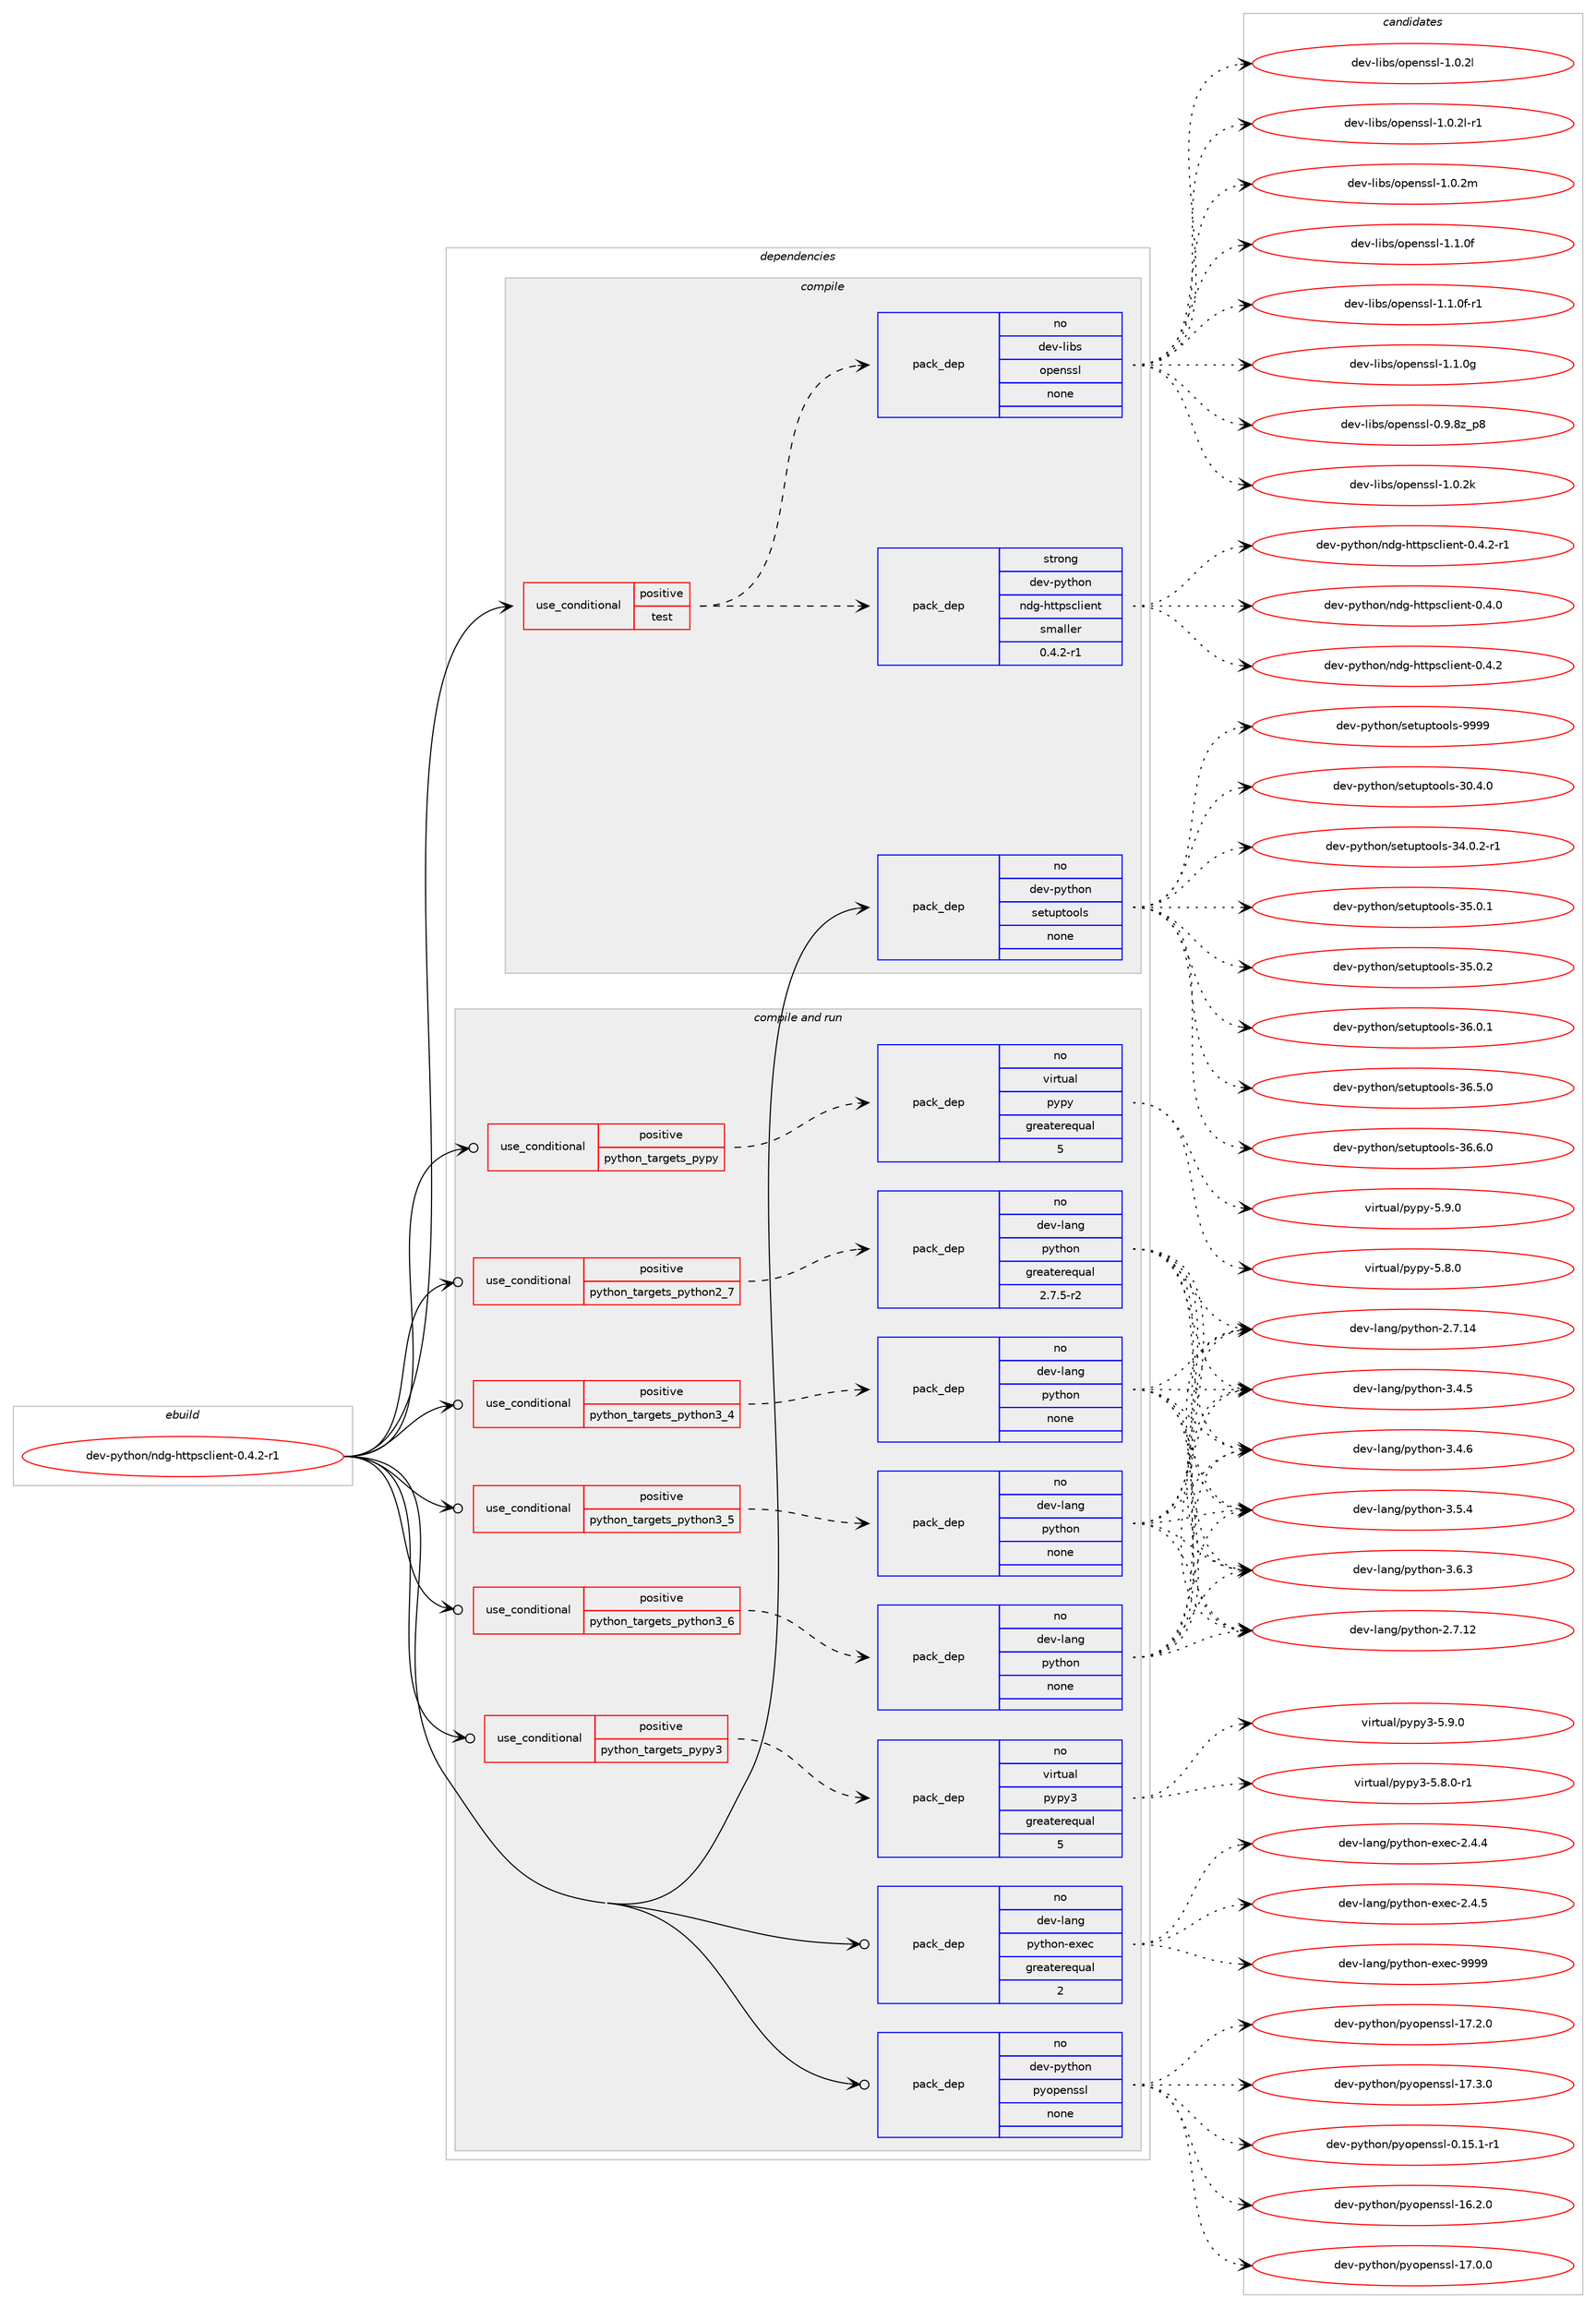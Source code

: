 digraph prolog {

# *************
# Graph options
# *************

newrank=true;
concentrate=true;
compound=true;
graph [rankdir=LR,fontname=Helvetica,fontsize=10,ranksep=1.5];#, ranksep=2.5, nodesep=0.2];
edge  [arrowhead=vee];
node  [fontname=Helvetica,fontsize=10];

# **********
# The ebuild
# **********

subgraph cluster_leftcol {
color=gray;
rank=same;
label=<<i>ebuild</i>>;
id [label="dev-python/ndg-httpsclient-0.4.2-r1", color=red, width=4, href="../dev-python/ndg-httpsclient-0.4.2-r1.svg"];
}

# ****************
# The dependencies
# ****************

subgraph cluster_midcol {
color=gray;
label=<<i>dependencies</i>>;
subgraph cluster_compile {
fillcolor="#eeeeee";
style=filled;
label=<<i>compile</i>>;
subgraph cond35931 {
dependency167618 [label=<<TABLE BORDER="0" CELLBORDER="1" CELLSPACING="0" CELLPADDING="4"><TR><TD ROWSPAN="3" CELLPADDING="10">use_conditional</TD></TR><TR><TD>positive</TD></TR><TR><TD>test</TD></TR></TABLE>>, shape=none, color=red];
subgraph pack127832 {
dependency167619 [label=<<TABLE BORDER="0" CELLBORDER="1" CELLSPACING="0" CELLPADDING="4" WIDTH="220"><TR><TD ROWSPAN="6" CELLPADDING="30">pack_dep</TD></TR><TR><TD WIDTH="110">strong</TD></TR><TR><TD>dev-python</TD></TR><TR><TD>ndg-httpsclient</TD></TR><TR><TD>smaller</TD></TR><TR><TD>0.4.2-r1</TD></TR></TABLE>>, shape=none, color=blue];
}
dependency167618:e -> dependency167619:w [weight=20,style="dashed",arrowhead="vee"];
subgraph pack127833 {
dependency167620 [label=<<TABLE BORDER="0" CELLBORDER="1" CELLSPACING="0" CELLPADDING="4" WIDTH="220"><TR><TD ROWSPAN="6" CELLPADDING="30">pack_dep</TD></TR><TR><TD WIDTH="110">no</TD></TR><TR><TD>dev-libs</TD></TR><TR><TD>openssl</TD></TR><TR><TD>none</TD></TR><TR><TD></TD></TR></TABLE>>, shape=none, color=blue];
}
dependency167618:e -> dependency167620:w [weight=20,style="dashed",arrowhead="vee"];
}
id:e -> dependency167618:w [weight=20,style="solid",arrowhead="vee"];
subgraph pack127834 {
dependency167621 [label=<<TABLE BORDER="0" CELLBORDER="1" CELLSPACING="0" CELLPADDING="4" WIDTH="220"><TR><TD ROWSPAN="6" CELLPADDING="30">pack_dep</TD></TR><TR><TD WIDTH="110">no</TD></TR><TR><TD>dev-python</TD></TR><TR><TD>setuptools</TD></TR><TR><TD>none</TD></TR><TR><TD></TD></TR></TABLE>>, shape=none, color=blue];
}
id:e -> dependency167621:w [weight=20,style="solid",arrowhead="vee"];
}
subgraph cluster_compileandrun {
fillcolor="#eeeeee";
style=filled;
label=<<i>compile and run</i>>;
subgraph cond35932 {
dependency167622 [label=<<TABLE BORDER="0" CELLBORDER="1" CELLSPACING="0" CELLPADDING="4"><TR><TD ROWSPAN="3" CELLPADDING="10">use_conditional</TD></TR><TR><TD>positive</TD></TR><TR><TD>python_targets_pypy</TD></TR></TABLE>>, shape=none, color=red];
subgraph pack127835 {
dependency167623 [label=<<TABLE BORDER="0" CELLBORDER="1" CELLSPACING="0" CELLPADDING="4" WIDTH="220"><TR><TD ROWSPAN="6" CELLPADDING="30">pack_dep</TD></TR><TR><TD WIDTH="110">no</TD></TR><TR><TD>virtual</TD></TR><TR><TD>pypy</TD></TR><TR><TD>greaterequal</TD></TR><TR><TD>5</TD></TR></TABLE>>, shape=none, color=blue];
}
dependency167622:e -> dependency167623:w [weight=20,style="dashed",arrowhead="vee"];
}
id:e -> dependency167622:w [weight=20,style="solid",arrowhead="odotvee"];
subgraph cond35933 {
dependency167624 [label=<<TABLE BORDER="0" CELLBORDER="1" CELLSPACING="0" CELLPADDING="4"><TR><TD ROWSPAN="3" CELLPADDING="10">use_conditional</TD></TR><TR><TD>positive</TD></TR><TR><TD>python_targets_pypy3</TD></TR></TABLE>>, shape=none, color=red];
subgraph pack127836 {
dependency167625 [label=<<TABLE BORDER="0" CELLBORDER="1" CELLSPACING="0" CELLPADDING="4" WIDTH="220"><TR><TD ROWSPAN="6" CELLPADDING="30">pack_dep</TD></TR><TR><TD WIDTH="110">no</TD></TR><TR><TD>virtual</TD></TR><TR><TD>pypy3</TD></TR><TR><TD>greaterequal</TD></TR><TR><TD>5</TD></TR></TABLE>>, shape=none, color=blue];
}
dependency167624:e -> dependency167625:w [weight=20,style="dashed",arrowhead="vee"];
}
id:e -> dependency167624:w [weight=20,style="solid",arrowhead="odotvee"];
subgraph cond35934 {
dependency167626 [label=<<TABLE BORDER="0" CELLBORDER="1" CELLSPACING="0" CELLPADDING="4"><TR><TD ROWSPAN="3" CELLPADDING="10">use_conditional</TD></TR><TR><TD>positive</TD></TR><TR><TD>python_targets_python2_7</TD></TR></TABLE>>, shape=none, color=red];
subgraph pack127837 {
dependency167627 [label=<<TABLE BORDER="0" CELLBORDER="1" CELLSPACING="0" CELLPADDING="4" WIDTH="220"><TR><TD ROWSPAN="6" CELLPADDING="30">pack_dep</TD></TR><TR><TD WIDTH="110">no</TD></TR><TR><TD>dev-lang</TD></TR><TR><TD>python</TD></TR><TR><TD>greaterequal</TD></TR><TR><TD>2.7.5-r2</TD></TR></TABLE>>, shape=none, color=blue];
}
dependency167626:e -> dependency167627:w [weight=20,style="dashed",arrowhead="vee"];
}
id:e -> dependency167626:w [weight=20,style="solid",arrowhead="odotvee"];
subgraph cond35935 {
dependency167628 [label=<<TABLE BORDER="0" CELLBORDER="1" CELLSPACING="0" CELLPADDING="4"><TR><TD ROWSPAN="3" CELLPADDING="10">use_conditional</TD></TR><TR><TD>positive</TD></TR><TR><TD>python_targets_python3_4</TD></TR></TABLE>>, shape=none, color=red];
subgraph pack127838 {
dependency167629 [label=<<TABLE BORDER="0" CELLBORDER="1" CELLSPACING="0" CELLPADDING="4" WIDTH="220"><TR><TD ROWSPAN="6" CELLPADDING="30">pack_dep</TD></TR><TR><TD WIDTH="110">no</TD></TR><TR><TD>dev-lang</TD></TR><TR><TD>python</TD></TR><TR><TD>none</TD></TR><TR><TD></TD></TR></TABLE>>, shape=none, color=blue];
}
dependency167628:e -> dependency167629:w [weight=20,style="dashed",arrowhead="vee"];
}
id:e -> dependency167628:w [weight=20,style="solid",arrowhead="odotvee"];
subgraph cond35936 {
dependency167630 [label=<<TABLE BORDER="0" CELLBORDER="1" CELLSPACING="0" CELLPADDING="4"><TR><TD ROWSPAN="3" CELLPADDING="10">use_conditional</TD></TR><TR><TD>positive</TD></TR><TR><TD>python_targets_python3_5</TD></TR></TABLE>>, shape=none, color=red];
subgraph pack127839 {
dependency167631 [label=<<TABLE BORDER="0" CELLBORDER="1" CELLSPACING="0" CELLPADDING="4" WIDTH="220"><TR><TD ROWSPAN="6" CELLPADDING="30">pack_dep</TD></TR><TR><TD WIDTH="110">no</TD></TR><TR><TD>dev-lang</TD></TR><TR><TD>python</TD></TR><TR><TD>none</TD></TR><TR><TD></TD></TR></TABLE>>, shape=none, color=blue];
}
dependency167630:e -> dependency167631:w [weight=20,style="dashed",arrowhead="vee"];
}
id:e -> dependency167630:w [weight=20,style="solid",arrowhead="odotvee"];
subgraph cond35937 {
dependency167632 [label=<<TABLE BORDER="0" CELLBORDER="1" CELLSPACING="0" CELLPADDING="4"><TR><TD ROWSPAN="3" CELLPADDING="10">use_conditional</TD></TR><TR><TD>positive</TD></TR><TR><TD>python_targets_python3_6</TD></TR></TABLE>>, shape=none, color=red];
subgraph pack127840 {
dependency167633 [label=<<TABLE BORDER="0" CELLBORDER="1" CELLSPACING="0" CELLPADDING="4" WIDTH="220"><TR><TD ROWSPAN="6" CELLPADDING="30">pack_dep</TD></TR><TR><TD WIDTH="110">no</TD></TR><TR><TD>dev-lang</TD></TR><TR><TD>python</TD></TR><TR><TD>none</TD></TR><TR><TD></TD></TR></TABLE>>, shape=none, color=blue];
}
dependency167632:e -> dependency167633:w [weight=20,style="dashed",arrowhead="vee"];
}
id:e -> dependency167632:w [weight=20,style="solid",arrowhead="odotvee"];
subgraph pack127841 {
dependency167634 [label=<<TABLE BORDER="0" CELLBORDER="1" CELLSPACING="0" CELLPADDING="4" WIDTH="220"><TR><TD ROWSPAN="6" CELLPADDING="30">pack_dep</TD></TR><TR><TD WIDTH="110">no</TD></TR><TR><TD>dev-lang</TD></TR><TR><TD>python-exec</TD></TR><TR><TD>greaterequal</TD></TR><TR><TD>2</TD></TR></TABLE>>, shape=none, color=blue];
}
id:e -> dependency167634:w [weight=20,style="solid",arrowhead="odotvee"];
subgraph pack127842 {
dependency167635 [label=<<TABLE BORDER="0" CELLBORDER="1" CELLSPACING="0" CELLPADDING="4" WIDTH="220"><TR><TD ROWSPAN="6" CELLPADDING="30">pack_dep</TD></TR><TR><TD WIDTH="110">no</TD></TR><TR><TD>dev-python</TD></TR><TR><TD>pyopenssl</TD></TR><TR><TD>none</TD></TR><TR><TD></TD></TR></TABLE>>, shape=none, color=blue];
}
id:e -> dependency167635:w [weight=20,style="solid",arrowhead="odotvee"];
}
subgraph cluster_run {
fillcolor="#eeeeee";
style=filled;
label=<<i>run</i>>;
}
}

# **************
# The candidates
# **************

subgraph cluster_choices {
rank=same;
color=gray;
label=<<i>candidates</i>>;

subgraph choice127832 {
color=black;
nodesep=1;
choice10010111845112121116104111110471101001034510411611611211599108105101110116454846524648 [label="dev-python/ndg-httpsclient-0.4.0", color=red, width=4,href="../dev-python/ndg-httpsclient-0.4.0.svg"];
choice10010111845112121116104111110471101001034510411611611211599108105101110116454846524650 [label="dev-python/ndg-httpsclient-0.4.2", color=red, width=4,href="../dev-python/ndg-httpsclient-0.4.2.svg"];
choice100101118451121211161041111104711010010345104116116112115991081051011101164548465246504511449 [label="dev-python/ndg-httpsclient-0.4.2-r1", color=red, width=4,href="../dev-python/ndg-httpsclient-0.4.2-r1.svg"];
dependency167619:e -> choice10010111845112121116104111110471101001034510411611611211599108105101110116454846524648:w [style=dotted,weight="100"];
dependency167619:e -> choice10010111845112121116104111110471101001034510411611611211599108105101110116454846524650:w [style=dotted,weight="100"];
dependency167619:e -> choice100101118451121211161041111104711010010345104116116112115991081051011101164548465246504511449:w [style=dotted,weight="100"];
}
subgraph choice127833 {
color=black;
nodesep=1;
choice1001011184510810598115471111121011101151151084548465746561229511256 [label="dev-libs/openssl-0.9.8z_p8", color=red, width=4,href="../dev-libs/openssl-0.9.8z_p8.svg"];
choice100101118451081059811547111112101110115115108454946484650107 [label="dev-libs/openssl-1.0.2k", color=red, width=4,href="../dev-libs/openssl-1.0.2k.svg"];
choice100101118451081059811547111112101110115115108454946484650108 [label="dev-libs/openssl-1.0.2l", color=red, width=4,href="../dev-libs/openssl-1.0.2l.svg"];
choice1001011184510810598115471111121011101151151084549464846501084511449 [label="dev-libs/openssl-1.0.2l-r1", color=red, width=4,href="../dev-libs/openssl-1.0.2l-r1.svg"];
choice100101118451081059811547111112101110115115108454946484650109 [label="dev-libs/openssl-1.0.2m", color=red, width=4,href="../dev-libs/openssl-1.0.2m.svg"];
choice100101118451081059811547111112101110115115108454946494648102 [label="dev-libs/openssl-1.1.0f", color=red, width=4,href="../dev-libs/openssl-1.1.0f.svg"];
choice1001011184510810598115471111121011101151151084549464946481024511449 [label="dev-libs/openssl-1.1.0f-r1", color=red, width=4,href="../dev-libs/openssl-1.1.0f-r1.svg"];
choice100101118451081059811547111112101110115115108454946494648103 [label="dev-libs/openssl-1.1.0g", color=red, width=4,href="../dev-libs/openssl-1.1.0g.svg"];
dependency167620:e -> choice1001011184510810598115471111121011101151151084548465746561229511256:w [style=dotted,weight="100"];
dependency167620:e -> choice100101118451081059811547111112101110115115108454946484650107:w [style=dotted,weight="100"];
dependency167620:e -> choice100101118451081059811547111112101110115115108454946484650108:w [style=dotted,weight="100"];
dependency167620:e -> choice1001011184510810598115471111121011101151151084549464846501084511449:w [style=dotted,weight="100"];
dependency167620:e -> choice100101118451081059811547111112101110115115108454946484650109:w [style=dotted,weight="100"];
dependency167620:e -> choice100101118451081059811547111112101110115115108454946494648102:w [style=dotted,weight="100"];
dependency167620:e -> choice1001011184510810598115471111121011101151151084549464946481024511449:w [style=dotted,weight="100"];
dependency167620:e -> choice100101118451081059811547111112101110115115108454946494648103:w [style=dotted,weight="100"];
}
subgraph choice127834 {
color=black;
nodesep=1;
choice100101118451121211161041111104711510111611711211611111110811545514846524648 [label="dev-python/setuptools-30.4.0", color=red, width=4,href="../dev-python/setuptools-30.4.0.svg"];
choice1001011184511212111610411111047115101116117112116111111108115455152464846504511449 [label="dev-python/setuptools-34.0.2-r1", color=red, width=4,href="../dev-python/setuptools-34.0.2-r1.svg"];
choice100101118451121211161041111104711510111611711211611111110811545515346484649 [label="dev-python/setuptools-35.0.1", color=red, width=4,href="../dev-python/setuptools-35.0.1.svg"];
choice100101118451121211161041111104711510111611711211611111110811545515346484650 [label="dev-python/setuptools-35.0.2", color=red, width=4,href="../dev-python/setuptools-35.0.2.svg"];
choice100101118451121211161041111104711510111611711211611111110811545515446484649 [label="dev-python/setuptools-36.0.1", color=red, width=4,href="../dev-python/setuptools-36.0.1.svg"];
choice100101118451121211161041111104711510111611711211611111110811545515446534648 [label="dev-python/setuptools-36.5.0", color=red, width=4,href="../dev-python/setuptools-36.5.0.svg"];
choice100101118451121211161041111104711510111611711211611111110811545515446544648 [label="dev-python/setuptools-36.6.0", color=red, width=4,href="../dev-python/setuptools-36.6.0.svg"];
choice10010111845112121116104111110471151011161171121161111111081154557575757 [label="dev-python/setuptools-9999", color=red, width=4,href="../dev-python/setuptools-9999.svg"];
dependency167621:e -> choice100101118451121211161041111104711510111611711211611111110811545514846524648:w [style=dotted,weight="100"];
dependency167621:e -> choice1001011184511212111610411111047115101116117112116111111108115455152464846504511449:w [style=dotted,weight="100"];
dependency167621:e -> choice100101118451121211161041111104711510111611711211611111110811545515346484649:w [style=dotted,weight="100"];
dependency167621:e -> choice100101118451121211161041111104711510111611711211611111110811545515346484650:w [style=dotted,weight="100"];
dependency167621:e -> choice100101118451121211161041111104711510111611711211611111110811545515446484649:w [style=dotted,weight="100"];
dependency167621:e -> choice100101118451121211161041111104711510111611711211611111110811545515446534648:w [style=dotted,weight="100"];
dependency167621:e -> choice100101118451121211161041111104711510111611711211611111110811545515446544648:w [style=dotted,weight="100"];
dependency167621:e -> choice10010111845112121116104111110471151011161171121161111111081154557575757:w [style=dotted,weight="100"];
}
subgraph choice127835 {
color=black;
nodesep=1;
choice1181051141161179710847112121112121455346564648 [label="virtual/pypy-5.8.0", color=red, width=4,href="../virtual/pypy-5.8.0.svg"];
choice1181051141161179710847112121112121455346574648 [label="virtual/pypy-5.9.0", color=red, width=4,href="../virtual/pypy-5.9.0.svg"];
dependency167623:e -> choice1181051141161179710847112121112121455346564648:w [style=dotted,weight="100"];
dependency167623:e -> choice1181051141161179710847112121112121455346574648:w [style=dotted,weight="100"];
}
subgraph choice127836 {
color=black;
nodesep=1;
choice1181051141161179710847112121112121514553465646484511449 [label="virtual/pypy3-5.8.0-r1", color=red, width=4,href="../virtual/pypy3-5.8.0-r1.svg"];
choice118105114116117971084711212111212151455346574648 [label="virtual/pypy3-5.9.0", color=red, width=4,href="../virtual/pypy3-5.9.0.svg"];
dependency167625:e -> choice1181051141161179710847112121112121514553465646484511449:w [style=dotted,weight="100"];
dependency167625:e -> choice118105114116117971084711212111212151455346574648:w [style=dotted,weight="100"];
}
subgraph choice127837 {
color=black;
nodesep=1;
choice10010111845108971101034711212111610411111045504655464950 [label="dev-lang/python-2.7.12", color=red, width=4,href="../dev-lang/python-2.7.12.svg"];
choice10010111845108971101034711212111610411111045504655464952 [label="dev-lang/python-2.7.14", color=red, width=4,href="../dev-lang/python-2.7.14.svg"];
choice100101118451089711010347112121116104111110455146524653 [label="dev-lang/python-3.4.5", color=red, width=4,href="../dev-lang/python-3.4.5.svg"];
choice100101118451089711010347112121116104111110455146524654 [label="dev-lang/python-3.4.6", color=red, width=4,href="../dev-lang/python-3.4.6.svg"];
choice100101118451089711010347112121116104111110455146534652 [label="dev-lang/python-3.5.4", color=red, width=4,href="../dev-lang/python-3.5.4.svg"];
choice100101118451089711010347112121116104111110455146544651 [label="dev-lang/python-3.6.3", color=red, width=4,href="../dev-lang/python-3.6.3.svg"];
dependency167627:e -> choice10010111845108971101034711212111610411111045504655464950:w [style=dotted,weight="100"];
dependency167627:e -> choice10010111845108971101034711212111610411111045504655464952:w [style=dotted,weight="100"];
dependency167627:e -> choice100101118451089711010347112121116104111110455146524653:w [style=dotted,weight="100"];
dependency167627:e -> choice100101118451089711010347112121116104111110455146524654:w [style=dotted,weight="100"];
dependency167627:e -> choice100101118451089711010347112121116104111110455146534652:w [style=dotted,weight="100"];
dependency167627:e -> choice100101118451089711010347112121116104111110455146544651:w [style=dotted,weight="100"];
}
subgraph choice127838 {
color=black;
nodesep=1;
choice10010111845108971101034711212111610411111045504655464950 [label="dev-lang/python-2.7.12", color=red, width=4,href="../dev-lang/python-2.7.12.svg"];
choice10010111845108971101034711212111610411111045504655464952 [label="dev-lang/python-2.7.14", color=red, width=4,href="../dev-lang/python-2.7.14.svg"];
choice100101118451089711010347112121116104111110455146524653 [label="dev-lang/python-3.4.5", color=red, width=4,href="../dev-lang/python-3.4.5.svg"];
choice100101118451089711010347112121116104111110455146524654 [label="dev-lang/python-3.4.6", color=red, width=4,href="../dev-lang/python-3.4.6.svg"];
choice100101118451089711010347112121116104111110455146534652 [label="dev-lang/python-3.5.4", color=red, width=4,href="../dev-lang/python-3.5.4.svg"];
choice100101118451089711010347112121116104111110455146544651 [label="dev-lang/python-3.6.3", color=red, width=4,href="../dev-lang/python-3.6.3.svg"];
dependency167629:e -> choice10010111845108971101034711212111610411111045504655464950:w [style=dotted,weight="100"];
dependency167629:e -> choice10010111845108971101034711212111610411111045504655464952:w [style=dotted,weight="100"];
dependency167629:e -> choice100101118451089711010347112121116104111110455146524653:w [style=dotted,weight="100"];
dependency167629:e -> choice100101118451089711010347112121116104111110455146524654:w [style=dotted,weight="100"];
dependency167629:e -> choice100101118451089711010347112121116104111110455146534652:w [style=dotted,weight="100"];
dependency167629:e -> choice100101118451089711010347112121116104111110455146544651:w [style=dotted,weight="100"];
}
subgraph choice127839 {
color=black;
nodesep=1;
choice10010111845108971101034711212111610411111045504655464950 [label="dev-lang/python-2.7.12", color=red, width=4,href="../dev-lang/python-2.7.12.svg"];
choice10010111845108971101034711212111610411111045504655464952 [label="dev-lang/python-2.7.14", color=red, width=4,href="../dev-lang/python-2.7.14.svg"];
choice100101118451089711010347112121116104111110455146524653 [label="dev-lang/python-3.4.5", color=red, width=4,href="../dev-lang/python-3.4.5.svg"];
choice100101118451089711010347112121116104111110455146524654 [label="dev-lang/python-3.4.6", color=red, width=4,href="../dev-lang/python-3.4.6.svg"];
choice100101118451089711010347112121116104111110455146534652 [label="dev-lang/python-3.5.4", color=red, width=4,href="../dev-lang/python-3.5.4.svg"];
choice100101118451089711010347112121116104111110455146544651 [label="dev-lang/python-3.6.3", color=red, width=4,href="../dev-lang/python-3.6.3.svg"];
dependency167631:e -> choice10010111845108971101034711212111610411111045504655464950:w [style=dotted,weight="100"];
dependency167631:e -> choice10010111845108971101034711212111610411111045504655464952:w [style=dotted,weight="100"];
dependency167631:e -> choice100101118451089711010347112121116104111110455146524653:w [style=dotted,weight="100"];
dependency167631:e -> choice100101118451089711010347112121116104111110455146524654:w [style=dotted,weight="100"];
dependency167631:e -> choice100101118451089711010347112121116104111110455146534652:w [style=dotted,weight="100"];
dependency167631:e -> choice100101118451089711010347112121116104111110455146544651:w [style=dotted,weight="100"];
}
subgraph choice127840 {
color=black;
nodesep=1;
choice10010111845108971101034711212111610411111045504655464950 [label="dev-lang/python-2.7.12", color=red, width=4,href="../dev-lang/python-2.7.12.svg"];
choice10010111845108971101034711212111610411111045504655464952 [label="dev-lang/python-2.7.14", color=red, width=4,href="../dev-lang/python-2.7.14.svg"];
choice100101118451089711010347112121116104111110455146524653 [label="dev-lang/python-3.4.5", color=red, width=4,href="../dev-lang/python-3.4.5.svg"];
choice100101118451089711010347112121116104111110455146524654 [label="dev-lang/python-3.4.6", color=red, width=4,href="../dev-lang/python-3.4.6.svg"];
choice100101118451089711010347112121116104111110455146534652 [label="dev-lang/python-3.5.4", color=red, width=4,href="../dev-lang/python-3.5.4.svg"];
choice100101118451089711010347112121116104111110455146544651 [label="dev-lang/python-3.6.3", color=red, width=4,href="../dev-lang/python-3.6.3.svg"];
dependency167633:e -> choice10010111845108971101034711212111610411111045504655464950:w [style=dotted,weight="100"];
dependency167633:e -> choice10010111845108971101034711212111610411111045504655464952:w [style=dotted,weight="100"];
dependency167633:e -> choice100101118451089711010347112121116104111110455146524653:w [style=dotted,weight="100"];
dependency167633:e -> choice100101118451089711010347112121116104111110455146524654:w [style=dotted,weight="100"];
dependency167633:e -> choice100101118451089711010347112121116104111110455146534652:w [style=dotted,weight="100"];
dependency167633:e -> choice100101118451089711010347112121116104111110455146544651:w [style=dotted,weight="100"];
}
subgraph choice127841 {
color=black;
nodesep=1;
choice1001011184510897110103471121211161041111104510112010199455046524652 [label="dev-lang/python-exec-2.4.4", color=red, width=4,href="../dev-lang/python-exec-2.4.4.svg"];
choice1001011184510897110103471121211161041111104510112010199455046524653 [label="dev-lang/python-exec-2.4.5", color=red, width=4,href="../dev-lang/python-exec-2.4.5.svg"];
choice10010111845108971101034711212111610411111045101120101994557575757 [label="dev-lang/python-exec-9999", color=red, width=4,href="../dev-lang/python-exec-9999.svg"];
dependency167634:e -> choice1001011184510897110103471121211161041111104510112010199455046524652:w [style=dotted,weight="100"];
dependency167634:e -> choice1001011184510897110103471121211161041111104510112010199455046524653:w [style=dotted,weight="100"];
dependency167634:e -> choice10010111845108971101034711212111610411111045101120101994557575757:w [style=dotted,weight="100"];
}
subgraph choice127842 {
color=black;
nodesep=1;
choice1001011184511212111610411111047112121111112101110115115108454846495346494511449 [label="dev-python/pyopenssl-0.15.1-r1", color=red, width=4,href="../dev-python/pyopenssl-0.15.1-r1.svg"];
choice100101118451121211161041111104711212111111210111011511510845495446504648 [label="dev-python/pyopenssl-16.2.0", color=red, width=4,href="../dev-python/pyopenssl-16.2.0.svg"];
choice100101118451121211161041111104711212111111210111011511510845495546484648 [label="dev-python/pyopenssl-17.0.0", color=red, width=4,href="../dev-python/pyopenssl-17.0.0.svg"];
choice100101118451121211161041111104711212111111210111011511510845495546504648 [label="dev-python/pyopenssl-17.2.0", color=red, width=4,href="../dev-python/pyopenssl-17.2.0.svg"];
choice100101118451121211161041111104711212111111210111011511510845495546514648 [label="dev-python/pyopenssl-17.3.0", color=red, width=4,href="../dev-python/pyopenssl-17.3.0.svg"];
dependency167635:e -> choice1001011184511212111610411111047112121111112101110115115108454846495346494511449:w [style=dotted,weight="100"];
dependency167635:e -> choice100101118451121211161041111104711212111111210111011511510845495446504648:w [style=dotted,weight="100"];
dependency167635:e -> choice100101118451121211161041111104711212111111210111011511510845495546484648:w [style=dotted,weight="100"];
dependency167635:e -> choice100101118451121211161041111104711212111111210111011511510845495546504648:w [style=dotted,weight="100"];
dependency167635:e -> choice100101118451121211161041111104711212111111210111011511510845495546514648:w [style=dotted,weight="100"];
}
}

}
